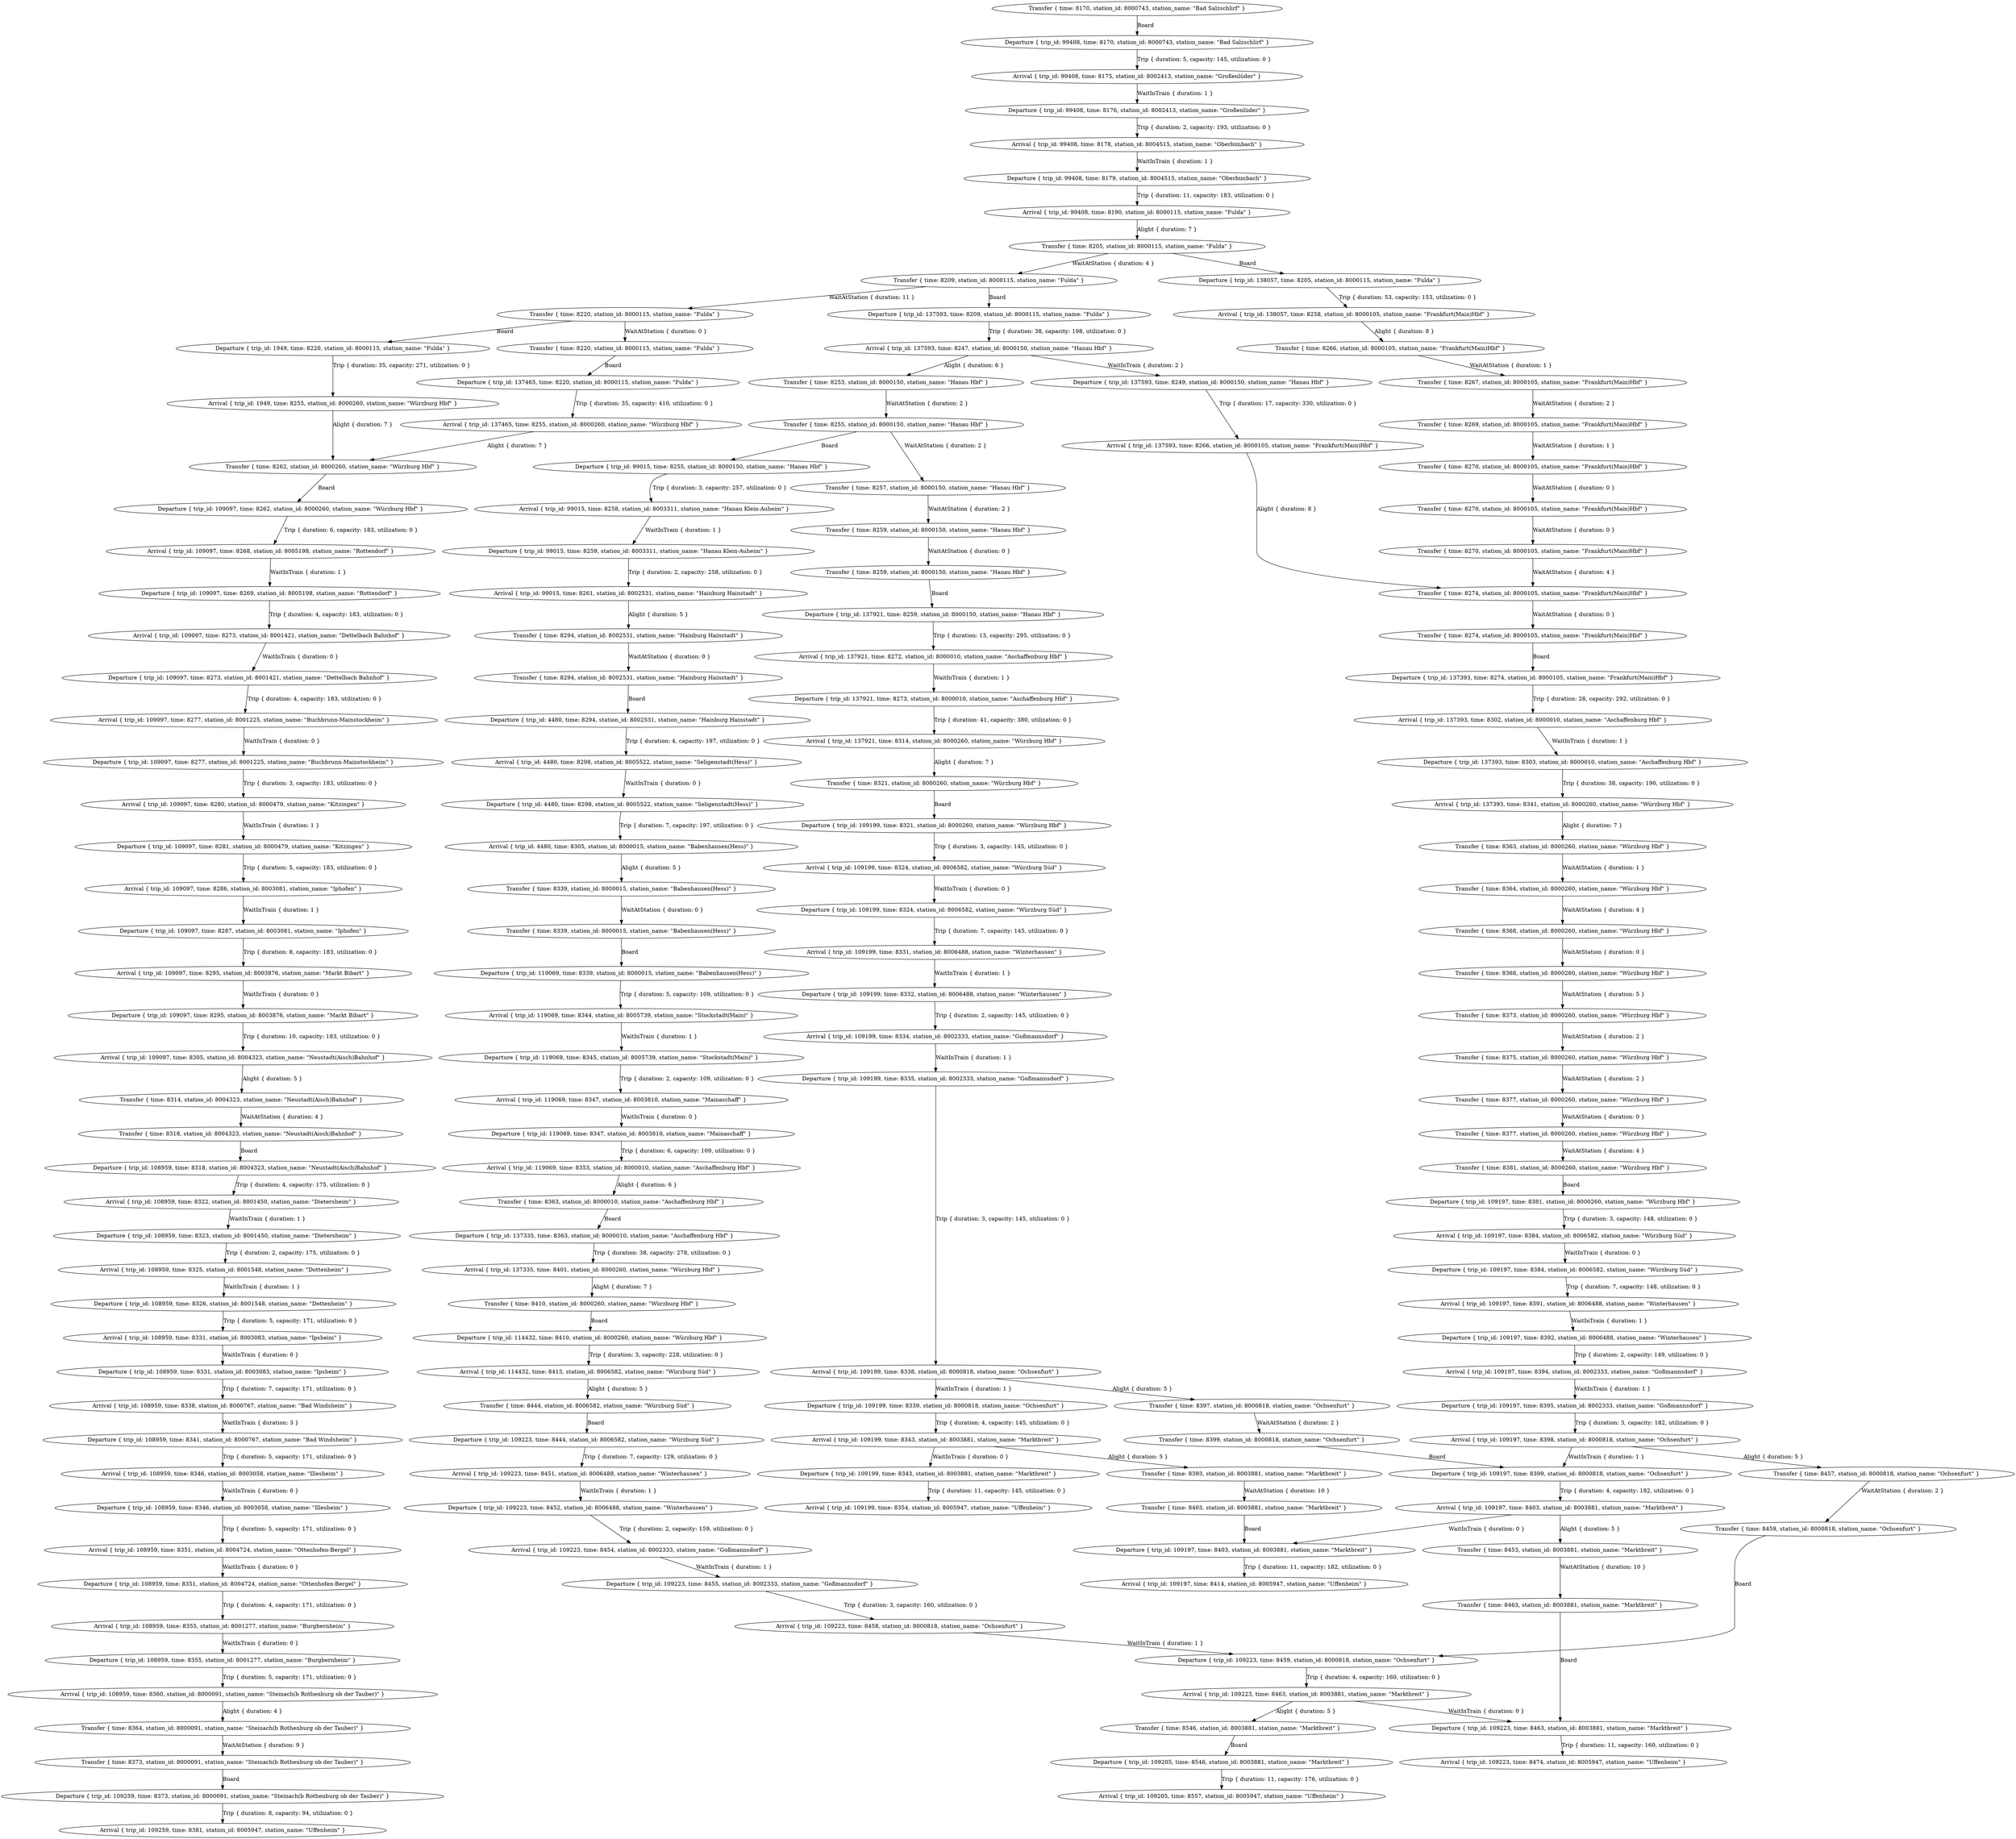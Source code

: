 digraph {
    0 [ label = "Departure { trip_id: 1949, time: 8220, station_id: 8000115, station_name: \"Fulda\" }" ]
    1 [ label = "Transfer { time: 8220, station_id: 8000115, station_name: \"Fulda\" }" ]
    2 [ label = "Arrival { trip_id: 1949, time: 8255, station_id: 8000260, station_name: \"Würzburg Hbf\" }" ]
    3 [ label = "Departure { trip_id: 4480, time: 8294, station_id: 8002531, station_name: \"Hainburg Hainstadt\" }" ]
    4 [ label = "Transfer { time: 8294, station_id: 8002531, station_name: \"Hainburg Hainstadt\" }" ]
    5 [ label = "Arrival { trip_id: 4480, time: 8298, station_id: 8005522, station_name: \"Seligenstadt(Hess)\" }" ]
    6 [ label = "Departure { trip_id: 4480, time: 8298, station_id: 8005522, station_name: \"Seligenstadt(Hess)\" }" ]
    7 [ label = "Arrival { trip_id: 4480, time: 8305, station_id: 8000015, station_name: \"Babenhausen(Hess)\" }" ]
    8 [ label = "Transfer { time: 8368, station_id: 8000260, station_name: \"Würzburg Hbf\" }" ]
    9 [ label = "Transfer { time: 8368, station_id: 8000260, station_name: \"Würzburg Hbf\" }" ]
    10 [ label = "Transfer { time: 8364, station_id: 8000260, station_name: \"Würzburg Hbf\" }" ]
    11 [ label = "Departure { trip_id: 99015, time: 8255, station_id: 8000150, station_name: \"Hanau Hbf\" }" ]
    12 [ label = "Transfer { time: 8255, station_id: 8000150, station_name: \"Hanau Hbf\" }" ]
    13 [ label = "Arrival { trip_id: 99015, time: 8258, station_id: 8003311, station_name: \"Hanau Klein-Auheim\" }" ]
    14 [ label = "Departure { trip_id: 99015, time: 8259, station_id: 8003311, station_name: \"Hanau Klein-Auheim\" }" ]
    15 [ label = "Arrival { trip_id: 99015, time: 8261, station_id: 8002531, station_name: \"Hainburg Hainstadt\" }" ]
    16 [ label = "Transfer { time: 8294, station_id: 8002531, station_name: \"Hainburg Hainstadt\" }" ]
    17 [ label = "Transfer { time: 8274, station_id: 8000105, station_name: \"Frankfurt(Main)Hbf\" }" ]
    18 [ label = "Departure { trip_id: 99408, time: 8170, station_id: 8000743, station_name: \"Bad Salzschlirf\" }" ]
    19 [ label = "Transfer { time: 8170, station_id: 8000743, station_name: \"Bad Salzschlirf\" }" ]
    20 [ label = "Arrival { trip_id: 99408, time: 8175, station_id: 8002413, station_name: \"Großenlüder\" }" ]
    21 [ label = "Departure { trip_id: 99408, time: 8176, station_id: 8002413, station_name: \"Großenlüder\" }" ]
    22 [ label = "Arrival { trip_id: 99408, time: 8178, station_id: 8004515, station_name: \"Oberbimbach\" }" ]
    23 [ label = "Departure { trip_id: 99408, time: 8179, station_id: 8004515, station_name: \"Oberbimbach\" }" ]
    24 [ label = "Arrival { trip_id: 99408, time: 8190, station_id: 8000115, station_name: \"Fulda\" }" ]
    25 [ label = "Transfer { time: 8267, station_id: 8000105, station_name: \"Frankfurt(Main)Hbf\" }" ]
    26 [ label = "Transfer { time: 8266, station_id: 8000105, station_name: \"Frankfurt(Main)Hbf\" }" ]
    27 [ label = "Transfer { time: 8270, station_id: 8000105, station_name: \"Frankfurt(Main)Hbf\" }" ]
    28 [ label = "Transfer { time: 8270, station_id: 8000105, station_name: \"Frankfurt(Main)Hbf\" }" ]
    29 [ label = "Departure { trip_id: 108959, time: 8318, station_id: 8004323, station_name: \"Neustadt(Aisch)Bahnhof\" }" ]
    30 [ label = "Transfer { time: 8318, station_id: 8004323, station_name: \"Neustadt(Aisch)Bahnhof\" }" ]
    31 [ label = "Arrival { trip_id: 108959, time: 8322, station_id: 8001450, station_name: \"Dietersheim\" }" ]
    32 [ label = "Departure { trip_id: 108959, time: 8323, station_id: 8001450, station_name: \"Dietersheim\" }" ]
    33 [ label = "Arrival { trip_id: 108959, time: 8325, station_id: 8001548, station_name: \"Dottenheim\" }" ]
    34 [ label = "Departure { trip_id: 108959, time: 8326, station_id: 8001548, station_name: \"Dottenheim\" }" ]
    35 [ label = "Arrival { trip_id: 108959, time: 8331, station_id: 8003083, station_name: \"Ipsheim\" }" ]
    36 [ label = "Departure { trip_id: 108959, time: 8331, station_id: 8003083, station_name: \"Ipsheim\" }" ]
    37 [ label = "Arrival { trip_id: 108959, time: 8338, station_id: 8000767, station_name: \"Bad Windsheim\" }" ]
    38 [ label = "Departure { trip_id: 108959, time: 8341, station_id: 8000767, station_name: \"Bad Windsheim\" }" ]
    39 [ label = "Arrival { trip_id: 108959, time: 8346, station_id: 8003058, station_name: \"Illesheim\" }" ]
    40 [ label = "Departure { trip_id: 108959, time: 8346, station_id: 8003058, station_name: \"Illesheim\" }" ]
    41 [ label = "Arrival { trip_id: 108959, time: 8351, station_id: 8004724, station_name: \"Ottenhofen-Bergel\" }" ]
    42 [ label = "Departure { trip_id: 108959, time: 8351, station_id: 8004724, station_name: \"Ottenhofen-Bergel\" }" ]
    43 [ label = "Arrival { trip_id: 108959, time: 8355, station_id: 8001277, station_name: \"Burgbernheim\" }" ]
    44 [ label = "Departure { trip_id: 108959, time: 8355, station_id: 8001277, station_name: \"Burgbernheim\" }" ]
    45 [ label = "Arrival { trip_id: 108959, time: 8360, station_id: 8000091, station_name: \"Steinach(b Rothenburg ob der Tauber)\" }" ]
    46 [ label = "Departure { trip_id: 109097, time: 8262, station_id: 8000260, station_name: \"Würzburg Hbf\" }" ]
    47 [ label = "Transfer { time: 8262, station_id: 8000260, station_name: \"Würzburg Hbf\" }" ]
    48 [ label = "Arrival { trip_id: 109097, time: 8268, station_id: 8005198, station_name: \"Rottendorf\" }" ]
    49 [ label = "Departure { trip_id: 109097, time: 8269, station_id: 8005198, station_name: \"Rottendorf\" }" ]
    50 [ label = "Arrival { trip_id: 109097, time: 8273, station_id: 8001421, station_name: \"Dettelbach Bahnhof\" }" ]
    51 [ label = "Departure { trip_id: 109097, time: 8273, station_id: 8001421, station_name: \"Dettelbach Bahnhof\" }" ]
    52 [ label = "Arrival { trip_id: 109097, time: 8277, station_id: 8001225, station_name: \"Buchbrunn-Mainstockheim\" }" ]
    53 [ label = "Departure { trip_id: 109097, time: 8277, station_id: 8001225, station_name: \"Buchbrunn-Mainstockheim\" }" ]
    54 [ label = "Arrival { trip_id: 109097, time: 8280, station_id: 8000479, station_name: \"Kitzingen\" }" ]
    55 [ label = "Departure { trip_id: 109097, time: 8281, station_id: 8000479, station_name: \"Kitzingen\" }" ]
    56 [ label = "Arrival { trip_id: 109097, time: 8286, station_id: 8003081, station_name: \"Iphofen\" }" ]
    57 [ label = "Departure { trip_id: 109097, time: 8287, station_id: 8003081, station_name: \"Iphofen\" }" ]
    58 [ label = "Arrival { trip_id: 109097, time: 8295, station_id: 8003876, station_name: \"Markt Bibart\" }" ]
    59 [ label = "Departure { trip_id: 109097, time: 8295, station_id: 8003876, station_name: \"Markt Bibart\" }" ]
    60 [ label = "Arrival { trip_id: 109097, time: 8305, station_id: 8004323, station_name: \"Neustadt(Aisch)Bahnhof\" }" ]
    61 [ label = "Transfer { time: 8314, station_id: 8004323, station_name: \"Neustadt(Aisch)Bahnhof\" }" ]
    62 [ label = "Departure { trip_id: 109197, time: 8381, station_id: 8000260, station_name: \"Würzburg Hbf\" }" ]
    63 [ label = "Transfer { time: 8381, station_id: 8000260, station_name: \"Würzburg Hbf\" }" ]
    64 [ label = "Arrival { trip_id: 109197, time: 8384, station_id: 8006582, station_name: \"Würzburg Süd\" }" ]
    65 [ label = "Departure { trip_id: 109197, time: 8384, station_id: 8006582, station_name: \"Würzburg Süd\" }" ]
    66 [ label = "Arrival { trip_id: 109197, time: 8391, station_id: 8006488, station_name: \"Winterhausen\" }" ]
    67 [ label = "Departure { trip_id: 109197, time: 8392, station_id: 8006488, station_name: \"Winterhausen\" }" ]
    68 [ label = "Arrival { trip_id: 109197, time: 8394, station_id: 8002333, station_name: \"Goßmannsdorf\" }" ]
    69 [ label = "Departure { trip_id: 109197, time: 8395, station_id: 8002333, station_name: \"Goßmannsdorf\" }" ]
    70 [ label = "Arrival { trip_id: 109197, time: 8398, station_id: 8000818, station_name: \"Ochsenfurt\" }" ]
    71 [ label = "Departure { trip_id: 109197, time: 8399, station_id: 8000818, station_name: \"Ochsenfurt\" }" ]
    72 [ label = "Transfer { time: 8399, station_id: 8000818, station_name: \"Ochsenfurt\" }" ]
    73 [ label = "Arrival { trip_id: 109197, time: 8403, station_id: 8003881, station_name: \"Marktbreit\" }" ]
    74 [ label = "Departure { trip_id: 109197, time: 8403, station_id: 8003881, station_name: \"Marktbreit\" }" ]
    75 [ label = "Transfer { time: 8403, station_id: 8003881, station_name: \"Marktbreit\" }" ]
    76 [ label = "Arrival { trip_id: 109197, time: 8414, station_id: 8005947, station_name: \"Uffenheim\" }" ]
    77 [ label = "Departure { trip_id: 109199, time: 8321, station_id: 8000260, station_name: \"Würzburg Hbf\" }" ]
    78 [ label = "Transfer { time: 8321, station_id: 8000260, station_name: \"Würzburg Hbf\" }" ]
    79 [ label = "Arrival { trip_id: 109199, time: 8324, station_id: 8006582, station_name: \"Würzburg Süd\" }" ]
    80 [ label = "Departure { trip_id: 109199, time: 8324, station_id: 8006582, station_name: \"Würzburg Süd\" }" ]
    81 [ label = "Arrival { trip_id: 109199, time: 8331, station_id: 8006488, station_name: \"Winterhausen\" }" ]
    82 [ label = "Departure { trip_id: 109199, time: 8332, station_id: 8006488, station_name: \"Winterhausen\" }" ]
    83 [ label = "Arrival { trip_id: 109199, time: 8334, station_id: 8002333, station_name: \"Goßmannsdorf\" }" ]
    84 [ label = "Departure { trip_id: 109199, time: 8335, station_id: 8002333, station_name: \"Goßmannsdorf\" }" ]
    85 [ label = "Arrival { trip_id: 109199, time: 8338, station_id: 8000818, station_name: \"Ochsenfurt\" }" ]
    86 [ label = "Departure { trip_id: 109199, time: 8339, station_id: 8000818, station_name: \"Ochsenfurt\" }" ]
    87 [ label = "Arrival { trip_id: 109199, time: 8343, station_id: 8003881, station_name: \"Marktbreit\" }" ]
    88 [ label = "Departure { trip_id: 109199, time: 8343, station_id: 8003881, station_name: \"Marktbreit\" }" ]
    89 [ label = "Arrival { trip_id: 109199, time: 8354, station_id: 8005947, station_name: \"Uffenheim\" }" ]
    90 [ label = "Transfer { time: 8364, station_id: 8000091, station_name: \"Steinach(b Rothenburg ob der Tauber)\" }" ]
    91 [ label = "Departure { trip_id: 109205, time: 8546, station_id: 8003881, station_name: \"Marktbreit\" }" ]
    92 [ label = "Transfer { time: 8546, station_id: 8003881, station_name: \"Marktbreit\" }" ]
    93 [ label = "Arrival { trip_id: 109205, time: 8557, station_id: 8005947, station_name: \"Uffenheim\" }" ]
    94 [ label = "Departure { trip_id: 109223, time: 8444, station_id: 8006582, station_name: \"Würzburg Süd\" }" ]
    95 [ label = "Transfer { time: 8444, station_id: 8006582, station_name: \"Würzburg Süd\" }" ]
    96 [ label = "Arrival { trip_id: 109223, time: 8451, station_id: 8006488, station_name: \"Winterhausen\" }" ]
    97 [ label = "Departure { trip_id: 109223, time: 8452, station_id: 8006488, station_name: \"Winterhausen\" }" ]
    98 [ label = "Arrival { trip_id: 109223, time: 8454, station_id: 8002333, station_name: \"Goßmannsdorf\" }" ]
    99 [ label = "Departure { trip_id: 109223, time: 8455, station_id: 8002333, station_name: \"Goßmannsdorf\" }" ]
    100 [ label = "Arrival { trip_id: 109223, time: 8458, station_id: 8000818, station_name: \"Ochsenfurt\" }" ]
    101 [ label = "Departure { trip_id: 109223, time: 8459, station_id: 8000818, station_name: \"Ochsenfurt\" }" ]
    102 [ label = "Transfer { time: 8459, station_id: 8000818, station_name: \"Ochsenfurt\" }" ]
    103 [ label = "Arrival { trip_id: 109223, time: 8463, station_id: 8003881, station_name: \"Marktbreit\" }" ]
    104 [ label = "Departure { trip_id: 109223, time: 8463, station_id: 8003881, station_name: \"Marktbreit\" }" ]
    105 [ label = "Transfer { time: 8463, station_id: 8003881, station_name: \"Marktbreit\" }" ]
    106 [ label = "Arrival { trip_id: 109223, time: 8474, station_id: 8005947, station_name: \"Uffenheim\" }" ]
    107 [ label = "Transfer { time: 8453, station_id: 8003881, station_name: \"Marktbreit\" }" ]
    108 [ label = "Transfer { time: 8457, station_id: 8000818, station_name: \"Ochsenfurt\" }" ]
    109 [ label = "Departure { trip_id: 109259, time: 8373, station_id: 8000091, station_name: \"Steinach(b Rothenburg ob der Tauber)\" }" ]
    110 [ label = "Transfer { time: 8373, station_id: 8000091, station_name: \"Steinach(b Rothenburg ob der Tauber)\" }" ]
    111 [ label = "Arrival { trip_id: 109259, time: 8381, station_id: 8005947, station_name: \"Uffenheim\" }" ]
    112 [ label = "Transfer { time: 8393, station_id: 8003881, station_name: \"Marktbreit\" }" ]
    113 [ label = "Transfer { time: 8397, station_id: 8000818, station_name: \"Ochsenfurt\" }" ]
    114 [ label = "Transfer { time: 8363, station_id: 8000260, station_name: \"Würzburg Hbf\" }" ]
    115 [ label = "Transfer { time: 8375, station_id: 8000260, station_name: \"Würzburg Hbf\" }" ]
    116 [ label = "Transfer { time: 8377, station_id: 8000260, station_name: \"Würzburg Hbf\" }" ]
    117 [ label = "Departure { trip_id: 114432, time: 8410, station_id: 8000260, station_name: \"Würzburg Hbf\" }" ]
    118 [ label = "Transfer { time: 8410, station_id: 8000260, station_name: \"Würzburg Hbf\" }" ]
    119 [ label = "Arrival { trip_id: 114432, time: 8413, station_id: 8006582, station_name: \"Würzburg Süd\" }" ]
    120 [ label = "Transfer { time: 8377, station_id: 8000260, station_name: \"Würzburg Hbf\" }" ]
    121 [ label = "Transfer { time: 8339, station_id: 8000015, station_name: \"Babenhausen(Hess)\" }" ]
    122 [ label = "Departure { trip_id: 119069, time: 8339, station_id: 8000015, station_name: \"Babenhausen(Hess)\" }" ]
    123 [ label = "Transfer { time: 8339, station_id: 8000015, station_name: \"Babenhausen(Hess)\" }" ]
    124 [ label = "Arrival { trip_id: 119069, time: 8344, station_id: 8005739, station_name: \"Stockstadt(Main)\" }" ]
    125 [ label = "Departure { trip_id: 119069, time: 8345, station_id: 8005739, station_name: \"Stockstadt(Main)\" }" ]
    126 [ label = "Arrival { trip_id: 119069, time: 8347, station_id: 8003810, station_name: \"Mainaschaff\" }" ]
    127 [ label = "Departure { trip_id: 119069, time: 8347, station_id: 8003810, station_name: \"Mainaschaff\" }" ]
    128 [ label = "Arrival { trip_id: 119069, time: 8353, station_id: 8000010, station_name: \"Aschaffenburg Hbf\" }" ]
    129 [ label = "Transfer { time: 8253, station_id: 8000150, station_name: \"Hanau Hbf\" }" ]
    130 [ label = "Transfer { time: 8259, station_id: 8000150, station_name: \"Hanau Hbf\" }" ]
    131 [ label = "Transfer { time: 8257, station_id: 8000150, station_name: \"Hanau Hbf\" }" ]
    132 [ label = "Departure { trip_id: 137335, time: 8363, station_id: 8000010, station_name: \"Aschaffenburg Hbf\" }" ]
    133 [ label = "Transfer { time: 8363, station_id: 8000010, station_name: \"Aschaffenburg Hbf\" }" ]
    134 [ label = "Arrival { trip_id: 137335, time: 8401, station_id: 8000260, station_name: \"Würzburg Hbf\" }" ]
    135 [ label = "Departure { trip_id: 137393, time: 8274, station_id: 8000105, station_name: \"Frankfurt(Main)Hbf\" }" ]
    136 [ label = "Transfer { time: 8274, station_id: 8000105, station_name: \"Frankfurt(Main)Hbf\" }" ]
    137 [ label = "Arrival { trip_id: 137393, time: 8302, station_id: 8000010, station_name: \"Aschaffenburg Hbf\" }" ]
    138 [ label = "Departure { trip_id: 137393, time: 8303, station_id: 8000010, station_name: \"Aschaffenburg Hbf\" }" ]
    139 [ label = "Arrival { trip_id: 137393, time: 8341, station_id: 8000260, station_name: \"Würzburg Hbf\" }" ]
    140 [ label = "Departure { trip_id: 137465, time: 8220, station_id: 8000115, station_name: \"Fulda\" }" ]
    141 [ label = "Transfer { time: 8220, station_id: 8000115, station_name: \"Fulda\" }" ]
    142 [ label = "Arrival { trip_id: 137465, time: 8255, station_id: 8000260, station_name: \"Würzburg Hbf\" }" ]
    143 [ label = "Departure { trip_id: 137593, time: 8209, station_id: 8000115, station_name: \"Fulda\" }" ]
    144 [ label = "Transfer { time: 8209, station_id: 8000115, station_name: \"Fulda\" }" ]
    145 [ label = "Arrival { trip_id: 137593, time: 8247, station_id: 8000150, station_name: \"Hanau Hbf\" }" ]
    146 [ label = "Departure { trip_id: 137593, time: 8249, station_id: 8000150, station_name: \"Hanau Hbf\" }" ]
    147 [ label = "Arrival { trip_id: 137593, time: 8266, station_id: 8000105, station_name: \"Frankfurt(Main)Hbf\" }" ]
    148 [ label = "Transfer { time: 8270, station_id: 8000105, station_name: \"Frankfurt(Main)Hbf\" }" ]
    149 [ label = "Transfer { time: 8269, station_id: 8000105, station_name: \"Frankfurt(Main)Hbf\" }" ]
    150 [ label = "Departure { trip_id: 137921, time: 8259, station_id: 8000150, station_name: \"Hanau Hbf\" }" ]
    151 [ label = "Transfer { time: 8259, station_id: 8000150, station_name: \"Hanau Hbf\" }" ]
    152 [ label = "Arrival { trip_id: 137921, time: 8272, station_id: 8000010, station_name: \"Aschaffenburg Hbf\" }" ]
    153 [ label = "Departure { trip_id: 137921, time: 8273, station_id: 8000010, station_name: \"Aschaffenburg Hbf\" }" ]
    154 [ label = "Arrival { trip_id: 137921, time: 8314, station_id: 8000260, station_name: \"Würzburg Hbf\" }" ]
    155 [ label = "Transfer { time: 8373, station_id: 8000260, station_name: \"Würzburg Hbf\" }" ]
    156 [ label = "Departure { trip_id: 138057, time: 8205, station_id: 8000115, station_name: \"Fulda\" }" ]
    157 [ label = "Transfer { time: 8205, station_id: 8000115, station_name: \"Fulda\" }" ]
    158 [ label = "Arrival { trip_id: 138057, time: 8258, station_id: 8000105, station_name: \"Frankfurt(Main)Hbf\" }" ]
    1 -> 0 [ label = "Board" ]
    0 -> 2 [ label = "Trip { duration: 35, capacity: 271, utilization: 0 }" ]
    4 -> 3 [ label = "Board" ]
    3 -> 5 [ label = "Trip { duration: 4, capacity: 197, utilization: 0 }" ]
    6 -> 7 [ label = "Trip { duration: 7, capacity: 197, utilization: 0 }" ]
    12 -> 11 [ label = "Board" ]
    11 -> 13 [ label = "Trip { duration: 3, capacity: 257, utilization: 0 }" ]
    14 -> 15 [ label = "Trip { duration: 2, capacity: 258, utilization: 0 }" ]
    19 -> 18 [ label = "Board" ]
    18 -> 20 [ label = "Trip { duration: 5, capacity: 145, utilization: 0 }" ]
    21 -> 22 [ label = "Trip { duration: 2, capacity: 193, utilization: 0 }" ]
    23 -> 24 [ label = "Trip { duration: 11, capacity: 183, utilization: 0 }" ]
    30 -> 29 [ label = "Board" ]
    29 -> 31 [ label = "Trip { duration: 4, capacity: 175, utilization: 0 }" ]
    32 -> 33 [ label = "Trip { duration: 2, capacity: 175, utilization: 0 }" ]
    34 -> 35 [ label = "Trip { duration: 5, capacity: 171, utilization: 0 }" ]
    36 -> 37 [ label = "Trip { duration: 7, capacity: 171, utilization: 0 }" ]
    38 -> 39 [ label = "Trip { duration: 5, capacity: 171, utilization: 0 }" ]
    40 -> 41 [ label = "Trip { duration: 5, capacity: 171, utilization: 0 }" ]
    42 -> 43 [ label = "Trip { duration: 4, capacity: 171, utilization: 0 }" ]
    44 -> 45 [ label = "Trip { duration: 5, capacity: 171, utilization: 0 }" ]
    47 -> 46 [ label = "Board" ]
    46 -> 48 [ label = "Trip { duration: 6, capacity: 183, utilization: 0 }" ]
    49 -> 50 [ label = "Trip { duration: 4, capacity: 183, utilization: 0 }" ]
    51 -> 52 [ label = "Trip { duration: 4, capacity: 183, utilization: 0 }" ]
    53 -> 54 [ label = "Trip { duration: 3, capacity: 183, utilization: 0 }" ]
    55 -> 56 [ label = "Trip { duration: 5, capacity: 183, utilization: 0 }" ]
    57 -> 58 [ label = "Trip { duration: 8, capacity: 183, utilization: 0 }" ]
    59 -> 60 [ label = "Trip { duration: 10, capacity: 183, utilization: 0 }" ]
    63 -> 62 [ label = "Board" ]
    62 -> 64 [ label = "Trip { duration: 3, capacity: 148, utilization: 0 }" ]
    65 -> 66 [ label = "Trip { duration: 7, capacity: 148, utilization: 0 }" ]
    67 -> 68 [ label = "Trip { duration: 2, capacity: 149, utilization: 0 }" ]
    69 -> 70 [ label = "Trip { duration: 3, capacity: 182, utilization: 0 }" ]
    72 -> 71 [ label = "Board" ]
    71 -> 73 [ label = "Trip { duration: 4, capacity: 182, utilization: 0 }" ]
    75 -> 74 [ label = "Board" ]
    74 -> 76 [ label = "Trip { duration: 11, capacity: 182, utilization: 0 }" ]
    78 -> 77 [ label = "Board" ]
    77 -> 79 [ label = "Trip { duration: 3, capacity: 145, utilization: 0 }" ]
    80 -> 81 [ label = "Trip { duration: 7, capacity: 145, utilization: 0 }" ]
    82 -> 83 [ label = "Trip { duration: 2, capacity: 145, utilization: 0 }" ]
    84 -> 85 [ label = "Trip { duration: 3, capacity: 145, utilization: 0 }" ]
    86 -> 87 [ label = "Trip { duration: 4, capacity: 145, utilization: 0 }" ]
    88 -> 89 [ label = "Trip { duration: 11, capacity: 145, utilization: 0 }" ]
    92 -> 91 [ label = "Board" ]
    91 -> 93 [ label = "Trip { duration: 11, capacity: 176, utilization: 0 }" ]
    95 -> 94 [ label = "Board" ]
    94 -> 96 [ label = "Trip { duration: 7, capacity: 129, utilization: 0 }" ]
    97 -> 98 [ label = "Trip { duration: 2, capacity: 159, utilization: 0 }" ]
    99 -> 100 [ label = "Trip { duration: 3, capacity: 160, utilization: 0 }" ]
    102 -> 101 [ label = "Board" ]
    101 -> 103 [ label = "Trip { duration: 4, capacity: 160, utilization: 0 }" ]
    105 -> 104 [ label = "Board" ]
    104 -> 106 [ label = "Trip { duration: 11, capacity: 160, utilization: 0 }" ]
    110 -> 109 [ label = "Board" ]
    109 -> 111 [ label = "Trip { duration: 8, capacity: 94, utilization: 0 }" ]
    118 -> 117 [ label = "Board" ]
    117 -> 119 [ label = "Trip { duration: 3, capacity: 228, utilization: 0 }" ]
    123 -> 122 [ label = "Board" ]
    122 -> 124 [ label = "Trip { duration: 5, capacity: 109, utilization: 0 }" ]
    125 -> 126 [ label = "Trip { duration: 2, capacity: 109, utilization: 0 }" ]
    127 -> 128 [ label = "Trip { duration: 6, capacity: 109, utilization: 0 }" ]
    133 -> 132 [ label = "Board" ]
    132 -> 134 [ label = "Trip { duration: 38, capacity: 278, utilization: 0 }" ]
    136 -> 135 [ label = "Board" ]
    135 -> 137 [ label = "Trip { duration: 28, capacity: 292, utilization: 0 }" ]
    138 -> 139 [ label = "Trip { duration: 38, capacity: 190, utilization: 0 }" ]
    141 -> 140 [ label = "Board" ]
    140 -> 142 [ label = "Trip { duration: 35, capacity: 410, utilization: 0 }" ]
    144 -> 143 [ label = "Board" ]
    143 -> 145 [ label = "Trip { duration: 38, capacity: 198, utilization: 0 }" ]
    146 -> 147 [ label = "Trip { duration: 17, capacity: 330, utilization: 0 }" ]
    151 -> 150 [ label = "Board" ]
    150 -> 152 [ label = "Trip { duration: 13, capacity: 295, utilization: 0 }" ]
    153 -> 154 [ label = "Trip { duration: 41, capacity: 380, utilization: 0 }" ]
    157 -> 156 [ label = "Board" ]
    156 -> 158 [ label = "Trip { duration: 53, capacity: 153, utilization: 0 }" ]
    39 -> 40 [ label = "WaitInTrain { duration: 0 }" ]
    121 -> 123 [ label = "WaitAtStation { duration: 0 }" ]
    7 -> 121 [ label = "Alight { duration: 5 }" ]
    113 -> 72 [ label = "WaitAtStation { duration: 2 }" ]
    108 -> 102 [ label = "WaitAtStation { duration: 2 }" ]
    85 -> 113 [ label = "Alight { duration: 5 }" ]
    70 -> 108 [ label = "Alight { duration: 5 }" ]
    85 -> 86 [ label = "WaitInTrain { duration: 1 }" ]
    100 -> 101 [ label = "WaitInTrain { duration: 1 }" ]
    70 -> 71 [ label = "WaitInTrain { duration: 1 }" ]
    5 -> 6 [ label = "WaitInTrain { duration: 0 }" ]
    52 -> 53 [ label = "WaitInTrain { duration: 0 }" ]
    37 -> 38 [ label = "WaitInTrain { duration: 3 }" ]
    48 -> 49 [ label = "WaitInTrain { duration: 1 }" ]
    61 -> 30 [ label = "WaitAtStation { duration: 4 }" ]
    60 -> 61 [ label = "Alight { duration: 5 }" ]
    20 -> 21 [ label = "WaitInTrain { duration: 1 }" ]
    31 -> 32 [ label = "WaitInTrain { duration: 1 }" ]
    33 -> 34 [ label = "WaitInTrain { duration: 1 }" ]
    126 -> 127 [ label = "WaitInTrain { duration: 0 }" ]
    13 -> 14 [ label = "WaitInTrain { duration: 1 }" ]
    16 -> 4 [ label = "WaitAtStation { duration: 0 }" ]
    15 -> 16 [ label = "Alight { duration: 5 }" ]
    58 -> 59 [ label = "WaitInTrain { duration: 0 }" ]
    90 -> 110 [ label = "WaitAtStation { duration: 9 }" ]
    45 -> 90 [ label = "Alight { duration: 4 }" ]
    26 -> 25 [ label = "WaitAtStation { duration: 1 }" ]
    25 -> 149 [ label = "WaitAtStation { duration: 2 }" ]
    149 -> 148 [ label = "WaitAtStation { duration: 1 }" ]
    148 -> 27 [ label = "WaitAtStation { duration: 0 }" ]
    27 -> 28 [ label = "WaitAtStation { duration: 0 }" ]
    28 -> 17 [ label = "WaitAtStation { duration: 4 }" ]
    17 -> 136 [ label = "WaitAtStation { duration: 0 }" ]
    147 -> 17 [ label = "Alight { duration: 8 }" ]
    158 -> 26 [ label = "Alight { duration: 8 }" ]
    112 -> 75 [ label = "WaitAtStation { duration: 10 }" ]
    107 -> 105 [ label = "WaitAtStation { duration: 10 }" ]
    87 -> 112 [ label = "Alight { duration: 5 }" ]
    103 -> 92 [ label = "Alight { duration: 5 }" ]
    73 -> 107 [ label = "Alight { duration: 5 }" ]
    87 -> 88 [ label = "WaitInTrain { duration: 0 }" ]
    103 -> 104 [ label = "WaitInTrain { duration: 0 }" ]
    73 -> 74 [ label = "WaitInTrain { duration: 0 }" ]
    22 -> 23 [ label = "WaitInTrain { duration: 1 }" ]
    119 -> 95 [ label = "Alight { duration: 5 }" ]
    64 -> 65 [ label = "WaitInTrain { duration: 0 }" ]
    79 -> 80 [ label = "WaitInTrain { duration: 0 }" ]
    35 -> 36 [ label = "WaitInTrain { duration: 0 }" ]
    124 -> 125 [ label = "WaitInTrain { duration: 1 }" ]
    50 -> 51 [ label = "WaitInTrain { duration: 0 }" ]
    41 -> 42 [ label = "WaitInTrain { duration: 0 }" ]
    56 -> 57 [ label = "WaitInTrain { duration: 1 }" ]
    114 -> 10 [ label = "WaitAtStation { duration: 1 }" ]
    10 -> 8 [ label = "WaitAtStation { duration: 4 }" ]
    8 -> 9 [ label = "WaitAtStation { duration: 0 }" ]
    9 -> 155 [ label = "WaitAtStation { duration: 5 }" ]
    155 -> 115 [ label = "WaitAtStation { duration: 2 }" ]
    115 -> 120 [ label = "WaitAtStation { duration: 2 }" ]
    120 -> 116 [ label = "WaitAtStation { duration: 0 }" ]
    116 -> 63 [ label = "WaitAtStation { duration: 4 }" ]
    139 -> 114 [ label = "Alight { duration: 7 }" ]
    154 -> 78 [ label = "Alight { duration: 7 }" ]
    142 -> 47 [ label = "Alight { duration: 7 }" ]
    2 -> 47 [ label = "Alight { duration: 7 }" ]
    134 -> 118 [ label = "Alight { duration: 7 }" ]
    98 -> 99 [ label = "WaitInTrain { duration: 1 }" ]
    83 -> 84 [ label = "WaitInTrain { duration: 1 }" ]
    68 -> 69 [ label = "WaitInTrain { duration: 1 }" ]
    43 -> 44 [ label = "WaitInTrain { duration: 0 }" ]
    54 -> 55 [ label = "WaitInTrain { duration: 1 }" ]
    128 -> 133 [ label = "Alight { duration: 6 }" ]
    152 -> 153 [ label = "WaitInTrain { duration: 1 }" ]
    137 -> 138 [ label = "WaitInTrain { duration: 1 }" ]
    81 -> 82 [ label = "WaitInTrain { duration: 1 }" ]
    96 -> 97 [ label = "WaitInTrain { duration: 1 }" ]
    66 -> 67 [ label = "WaitInTrain { duration: 1 }" ]
    157 -> 144 [ label = "WaitAtStation { duration: 4 }" ]
    144 -> 1 [ label = "WaitAtStation { duration: 11 }" ]
    1 -> 141 [ label = "WaitAtStation { duration: 0 }" ]
    24 -> 157 [ label = "Alight { duration: 7 }" ]
    129 -> 12 [ label = "WaitAtStation { duration: 2 }" ]
    12 -> 131 [ label = "WaitAtStation { duration: 2 }" ]
    131 -> 130 [ label = "WaitAtStation { duration: 2 }" ]
    130 -> 151 [ label = "WaitAtStation { duration: 0 }" ]
    145 -> 129 [ label = "Alight { duration: 6 }" ]
    145 -> 146 [ label = "WaitInTrain { duration: 2 }" ]
}
